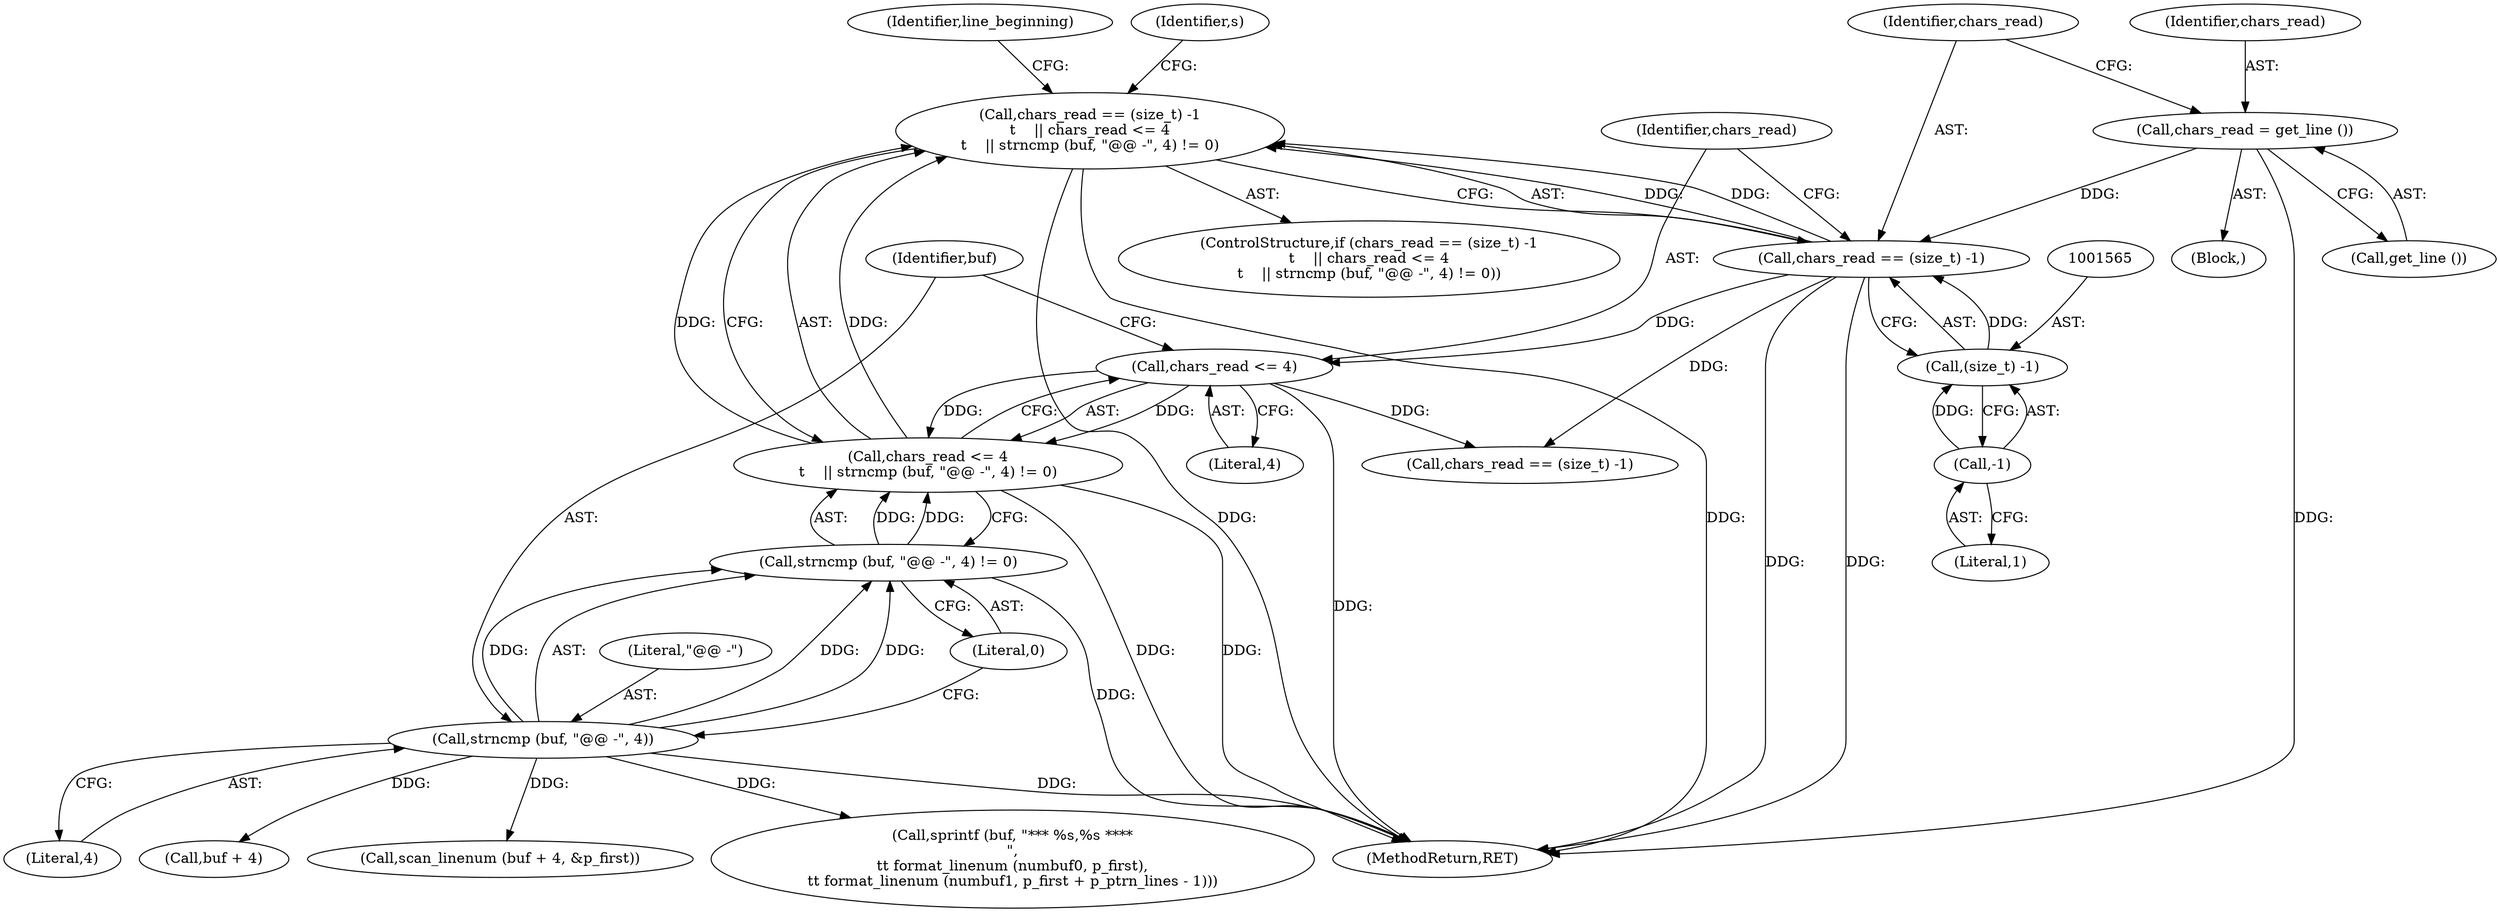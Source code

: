 digraph "0_savannah_0c08d7a902c6fdd49b704623a12d8d672ef18944@API" {
"1001561" [label="(Call,chars_read == (size_t) -1\n\t    || chars_read <= 4\n\t    || strncmp (buf, \"@@ -\", 4) != 0)"];
"1001562" [label="(Call,chars_read == (size_t) -1)"];
"1001557" [label="(Call,chars_read = get_line ())"];
"1001564" [label="(Call,(size_t) -1)"];
"1001566" [label="(Call,-1)"];
"1001568" [label="(Call,chars_read <= 4\n\t    || strncmp (buf, \"@@ -\", 4) != 0)"];
"1001569" [label="(Call,chars_read <= 4)"];
"1001572" [label="(Call,strncmp (buf, \"@@ -\", 4) != 0)"];
"1001573" [label="(Call,strncmp (buf, \"@@ -\", 4))"];
"1001545" [label="(Block,)"];
"1001559" [label="(Call,get_line ())"];
"1001576" [label="(Literal,4)"];
"1002772" [label="(MethodReturn,RET)"];
"1001566" [label="(Call,-1)"];
"1001568" [label="(Call,chars_read <= 4\n\t    || strncmp (buf, \"@@ -\", 4) != 0)"];
"1001574" [label="(Identifier,buf)"];
"1001596" [label="(Call,buf + 4)"];
"1001569" [label="(Call,chars_read <= 4)"];
"1001595" [label="(Call,scan_linenum (buf + 4, &p_first))"];
"1001584" [label="(Call,chars_read == (size_t) -1)"];
"1001771" [label="(Call,sprintf (buf, \"*** %s,%s ****\n\",\n\t\t format_linenum (numbuf0, p_first),\n\t\t format_linenum (numbuf1, p_first + p_ptrn_lines - 1)))"];
"1001573" [label="(Call,strncmp (buf, \"@@ -\", 4))"];
"1001570" [label="(Identifier,chars_read)"];
"1001572" [label="(Call,strncmp (buf, \"@@ -\", 4) != 0)"];
"1001580" [label="(Identifier,line_beginning)"];
"1001560" [label="(ControlStructure,if (chars_read == (size_t) -1\n\t    || chars_read <= 4\n\t    || strncmp (buf, \"@@ -\", 4) != 0))"];
"1001577" [label="(Literal,0)"];
"1001557" [label="(Call,chars_read = get_line ())"];
"1001563" [label="(Identifier,chars_read)"];
"1001562" [label="(Call,chars_read == (size_t) -1)"];
"1001558" [label="(Identifier,chars_read)"];
"1001571" [label="(Literal,4)"];
"1001594" [label="(Identifier,s)"];
"1001564" [label="(Call,(size_t) -1)"];
"1001561" [label="(Call,chars_read == (size_t) -1\n\t    || chars_read <= 4\n\t    || strncmp (buf, \"@@ -\", 4) != 0)"];
"1001567" [label="(Literal,1)"];
"1001575" [label="(Literal,\"@@ -\")"];
"1001561" -> "1001560"  [label="AST: "];
"1001561" -> "1001562"  [label="CFG: "];
"1001561" -> "1001568"  [label="CFG: "];
"1001562" -> "1001561"  [label="AST: "];
"1001568" -> "1001561"  [label="AST: "];
"1001580" -> "1001561"  [label="CFG: "];
"1001594" -> "1001561"  [label="CFG: "];
"1001561" -> "1002772"  [label="DDG: "];
"1001561" -> "1002772"  [label="DDG: "];
"1001562" -> "1001561"  [label="DDG: "];
"1001562" -> "1001561"  [label="DDG: "];
"1001568" -> "1001561"  [label="DDG: "];
"1001568" -> "1001561"  [label="DDG: "];
"1001562" -> "1001564"  [label="CFG: "];
"1001563" -> "1001562"  [label="AST: "];
"1001564" -> "1001562"  [label="AST: "];
"1001570" -> "1001562"  [label="CFG: "];
"1001562" -> "1002772"  [label="DDG: "];
"1001562" -> "1002772"  [label="DDG: "];
"1001557" -> "1001562"  [label="DDG: "];
"1001564" -> "1001562"  [label="DDG: "];
"1001562" -> "1001569"  [label="DDG: "];
"1001562" -> "1001584"  [label="DDG: "];
"1001557" -> "1001545"  [label="AST: "];
"1001557" -> "1001559"  [label="CFG: "];
"1001558" -> "1001557"  [label="AST: "];
"1001559" -> "1001557"  [label="AST: "];
"1001563" -> "1001557"  [label="CFG: "];
"1001557" -> "1002772"  [label="DDG: "];
"1001564" -> "1001566"  [label="CFG: "];
"1001565" -> "1001564"  [label="AST: "];
"1001566" -> "1001564"  [label="AST: "];
"1001566" -> "1001564"  [label="DDG: "];
"1001566" -> "1001567"  [label="CFG: "];
"1001567" -> "1001566"  [label="AST: "];
"1001568" -> "1001569"  [label="CFG: "];
"1001568" -> "1001572"  [label="CFG: "];
"1001569" -> "1001568"  [label="AST: "];
"1001572" -> "1001568"  [label="AST: "];
"1001568" -> "1002772"  [label="DDG: "];
"1001568" -> "1002772"  [label="DDG: "];
"1001569" -> "1001568"  [label="DDG: "];
"1001569" -> "1001568"  [label="DDG: "];
"1001572" -> "1001568"  [label="DDG: "];
"1001572" -> "1001568"  [label="DDG: "];
"1001569" -> "1001571"  [label="CFG: "];
"1001570" -> "1001569"  [label="AST: "];
"1001571" -> "1001569"  [label="AST: "];
"1001574" -> "1001569"  [label="CFG: "];
"1001569" -> "1002772"  [label="DDG: "];
"1001569" -> "1001584"  [label="DDG: "];
"1001572" -> "1001577"  [label="CFG: "];
"1001573" -> "1001572"  [label="AST: "];
"1001577" -> "1001572"  [label="AST: "];
"1001572" -> "1002772"  [label="DDG: "];
"1001573" -> "1001572"  [label="DDG: "];
"1001573" -> "1001572"  [label="DDG: "];
"1001573" -> "1001572"  [label="DDG: "];
"1001573" -> "1001576"  [label="CFG: "];
"1001574" -> "1001573"  [label="AST: "];
"1001575" -> "1001573"  [label="AST: "];
"1001576" -> "1001573"  [label="AST: "];
"1001577" -> "1001573"  [label="CFG: "];
"1001573" -> "1002772"  [label="DDG: "];
"1001573" -> "1001595"  [label="DDG: "];
"1001573" -> "1001596"  [label="DDG: "];
"1001573" -> "1001771"  [label="DDG: "];
}

